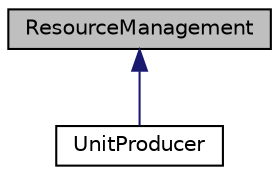 digraph "ResourceManagement"
{
 // LATEX_PDF_SIZE
  edge [fontname="Helvetica",fontsize="10",labelfontname="Helvetica",labelfontsize="10"];
  node [fontname="Helvetica",fontsize="10",shape=record];
  Node1 [label="ResourceManagement",height=0.2,width=0.4,color="black", fillcolor="grey75", style="filled", fontcolor="black",tooltip="a Resource Management class"];
  Node1 -> Node2 [dir="back",color="midnightblue",fontsize="10",style="solid"];
  Node2 [label="UnitProducer",height=0.2,width=0.4,color="black", fillcolor="white", style="filled",URL="$classUnitProducer.html",tooltip="a UnitProducer class"];
}
